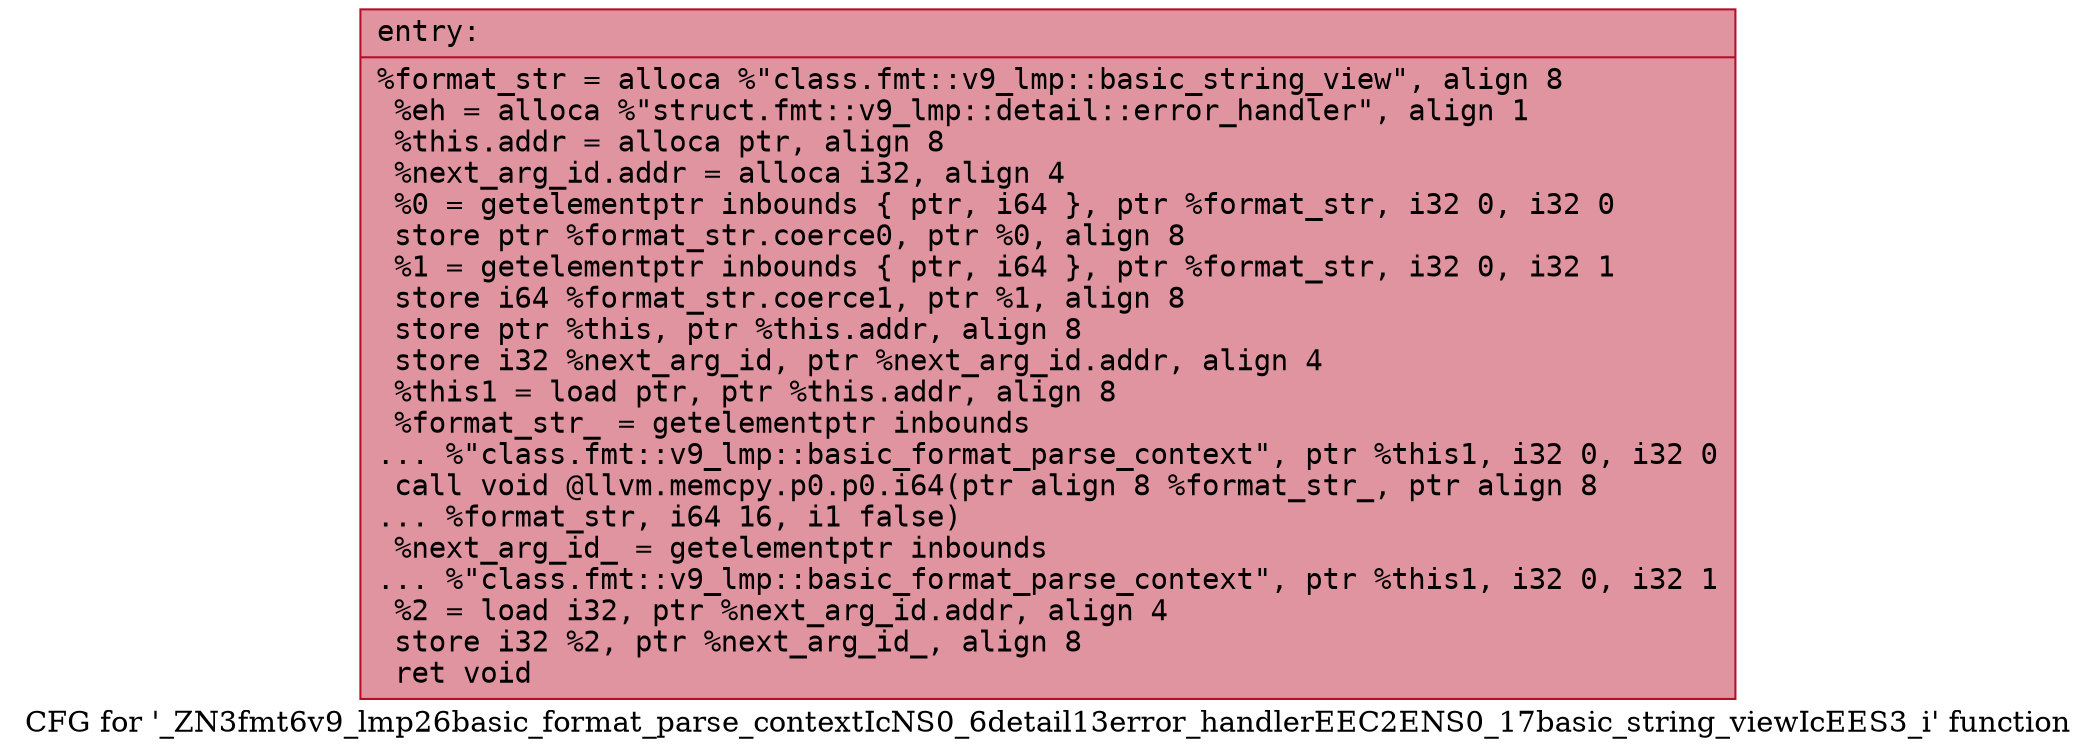 digraph "CFG for '_ZN3fmt6v9_lmp26basic_format_parse_contextIcNS0_6detail13error_handlerEEC2ENS0_17basic_string_viewIcEES3_i' function" {
	label="CFG for '_ZN3fmt6v9_lmp26basic_format_parse_contextIcNS0_6detail13error_handlerEEC2ENS0_17basic_string_viewIcEES3_i' function";

	Node0x55fec3432da0 [shape=record,color="#b70d28ff", style=filled, fillcolor="#b70d2870" fontname="Courier",label="{entry:\l|  %format_str = alloca %\"class.fmt::v9_lmp::basic_string_view\", align 8\l  %eh = alloca %\"struct.fmt::v9_lmp::detail::error_handler\", align 1\l  %this.addr = alloca ptr, align 8\l  %next_arg_id.addr = alloca i32, align 4\l  %0 = getelementptr inbounds \{ ptr, i64 \}, ptr %format_str, i32 0, i32 0\l  store ptr %format_str.coerce0, ptr %0, align 8\l  %1 = getelementptr inbounds \{ ptr, i64 \}, ptr %format_str, i32 0, i32 1\l  store i64 %format_str.coerce1, ptr %1, align 8\l  store ptr %this, ptr %this.addr, align 8\l  store i32 %next_arg_id, ptr %next_arg_id.addr, align 4\l  %this1 = load ptr, ptr %this.addr, align 8\l  %format_str_ = getelementptr inbounds\l... %\"class.fmt::v9_lmp::basic_format_parse_context\", ptr %this1, i32 0, i32 0\l  call void @llvm.memcpy.p0.p0.i64(ptr align 8 %format_str_, ptr align 8\l... %format_str, i64 16, i1 false)\l  %next_arg_id_ = getelementptr inbounds\l... %\"class.fmt::v9_lmp::basic_format_parse_context\", ptr %this1, i32 0, i32 1\l  %2 = load i32, ptr %next_arg_id.addr, align 4\l  store i32 %2, ptr %next_arg_id_, align 8\l  ret void\l}"];
}
